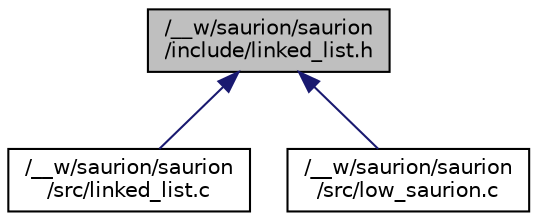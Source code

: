 digraph "/__w/saurion/saurion/include/linked_list.h"
{
 // LATEX_PDF_SIZE
  edge [fontname="Helvetica",fontsize="10",labelfontname="Helvetica",labelfontsize="10"];
  node [fontname="Helvetica",fontsize="10",shape=record];
  Node1 [label="/__w/saurion/saurion\l/include/linked_list.h",height=0.2,width=0.4,color="black", fillcolor="grey75", style="filled", fontcolor="black",tooltip=" "];
  Node1 -> Node2 [dir="back",color="midnightblue",fontsize="10",style="solid",fontname="Helvetica"];
  Node2 [label="/__w/saurion/saurion\l/src/linked_list.c",height=0.2,width=0.4,color="black", fillcolor="white", style="filled",URL="$d3/d32/linked__list_8c.html",tooltip=" "];
  Node1 -> Node3 [dir="back",color="midnightblue",fontsize="10",style="solid",fontname="Helvetica"];
  Node3 [label="/__w/saurion/saurion\l/src/low_saurion.c",height=0.2,width=0.4,color="black", fillcolor="white", style="filled",URL="$de/d27/low__saurion_8c.html",tooltip=" "];
}
